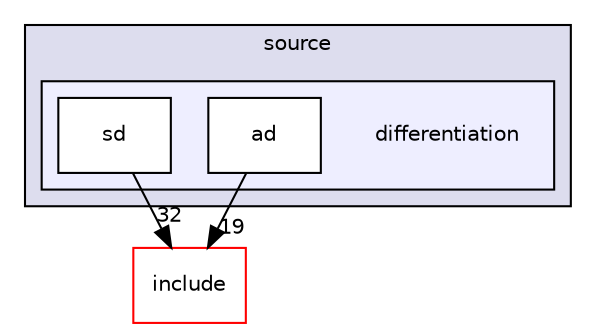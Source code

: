 digraph "source/differentiation" {
  compound=true
  node [ fontsize="10", fontname="Helvetica"];
  edge [ labelfontsize="10", labelfontname="Helvetica"];
  subgraph clusterdir_b2f33c71d4aa5e7af42a1ca61ff5af1b {
    graph [ bgcolor="#ddddee", pencolor="black", label="source" fontname="Helvetica", fontsize="10", URL="dir_b2f33c71d4aa5e7af42a1ca61ff5af1b.html"]
  subgraph clusterdir_7619c04fbd8f49fec3baf3cd125d542b {
    graph [ bgcolor="#eeeeff", pencolor="black", label="" URL="dir_7619c04fbd8f49fec3baf3cd125d542b.html"];
    dir_7619c04fbd8f49fec3baf3cd125d542b [shape=plaintext label="differentiation"];
    dir_d938ba88bd90342f0aa4ea1da08d0836 [shape=box label="ad" color="black" fillcolor="white" style="filled" URL="dir_d938ba88bd90342f0aa4ea1da08d0836.html"];
    dir_388e1c3cc548f701eb62ade32da8fbcb [shape=box label="sd" color="black" fillcolor="white" style="filled" URL="dir_388e1c3cc548f701eb62ade32da8fbcb.html"];
  }
  }
  dir_d44c64559bbebec7f509842c48db8b23 [shape=box label="include" fillcolor="white" style="filled" color="red" URL="dir_d44c64559bbebec7f509842c48db8b23.html"];
  dir_d938ba88bd90342f0aa4ea1da08d0836->dir_d44c64559bbebec7f509842c48db8b23 [headlabel="19", labeldistance=1.5 headhref="dir_000042_000004.html"];
  dir_388e1c3cc548f701eb62ade32da8fbcb->dir_d44c64559bbebec7f509842c48db8b23 [headlabel="32", labeldistance=1.5 headhref="dir_000043_000004.html"];
}
